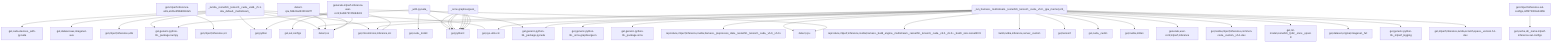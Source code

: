 graph TD
    app-mlperf-inference,d775cac873ee4231_(_nvidia,_resnet50,_tensorrt,_cuda,_valid,_r5.1-dev_default,_multistream_) --> detect,os
    app-mlperf-inference,d775cac873ee4231_(_nvidia,_resnet50,_tensorrt,_cuda,_valid,_r5.1-dev_default,_multistream_) --> get,sys-utils-cm
    app-mlperf-inference,d775cac873ee4231_(_nvidia,_resnet50,_tensorrt,_cuda,_valid,_r5.1-dev_default,_multistream_) --> get,python
    app-mlperf-inference,d775cac873ee4231_(_nvidia,_resnet50,_tensorrt,_cuda,_valid,_r5.1-dev_default,_multistream_) --> get,mlcommons,inference,src
    get-mlperf-inference-utils,e341e5f86d8342e5 --> get,mlperf,inference,src
    app-mlperf-inference,d775cac873ee4231_(_nvidia,_resnet50,_tensorrt,_cuda,_valid,_r5.1-dev_default,_multistream_) --> get,mlperf,inference,utils
    get-generic-python-lib,94b62a682bc44791_(_package.numpy_) --> get,python3
    app-mlperf-inference,d775cac873ee4231_(_nvidia,_resnet50,_tensorrt,_cuda,_valid,_r5.1-dev_default,_multistream_) --> get,generic-python-lib,_package.numpy
    app-mlperf-inference,d775cac873ee4231_(_nvidia,_resnet50,_tensorrt,_cuda,_valid,_r5.1-dev_default,_multistream_) --> get,dataset-aux,imagenet-aux
    get-cuda-devices,7a3ede4d3558427a_(_with-pycuda_) --> get,cuda,_toolkit
    get-cuda-devices,7a3ede4d3558427a_(_with-pycuda_) --> get,python3
    get-generic-python-lib,94b62a682bc44791_(_package.pycuda_) --> get,python3
    get-cuda-devices,7a3ede4d3558427a_(_with-pycuda_) --> get,generic-python-lib,_package.pycuda
    get-generic-python-lib,94b62a682bc44791_(_package.numpy_) --> get,python3
    get-cuda-devices,7a3ede4d3558427a_(_with-pycuda_) --> get,generic-python-lib,_package.numpy
    app-mlperf-inference,d775cac873ee4231_(_nvidia,_resnet50,_tensorrt,_cuda,_valid,_r5.1-dev_default,_multistream_) --> get,cuda-devices,_with-pycuda
    app-mlperf-inference-nvidia,bc3b17fb430f4732_(_run_harness,_multistream,_resnet50,_tensorrt,_cuda,_v5.0,_gpu_memory.24_) --> detect,os
    detect-cpu,586c8a43320142f7 --> detect,os
    app-mlperf-inference-nvidia,bc3b17fb430f4732_(_run_harness,_multistream,_resnet50,_tensorrt,_cuda,_v5.0,_gpu_memory.24_) --> detect,cpu
    app-mlperf-inference-nvidia,bc3b17fb430f4732_(_run_harness,_multistream,_resnet50,_tensorrt,_cuda,_v5.0,_gpu_memory.24_) --> get,sys-utils-cm
    app-mlperf-inference-nvidia,bc3b17fb430f4732_(_run_harness,_multistream,_resnet50,_tensorrt,_cuda,_v5.0,_gpu_memory.24_) --> get,mlperf,inference,nvidia,scratch,space,_version.5.1-dev
    get-generic-python-lib,94b62a682bc44791_(_mlperf_logging_) --> get,python3
    app-mlperf-inference-nvidia,bc3b17fb430f4732_(_run_harness,_multistream,_resnet50,_tensorrt,_cuda,_v5.0,_gpu_memory.24_) --> get,generic-python-lib,_mlperf_logging
    app-mlperf-inference-nvidia,bc3b17fb430f4732_(_run_harness,_multistream,_resnet50,_tensorrt,_cuda,_v5.0,_gpu_memory.24_) --> get,dataset,original,imagenet,_full
    app-mlperf-inference-nvidia,bc3b17fb430f4732_(_run_harness,_multistream,_resnet50,_tensorrt,_cuda,_v5.0,_gpu_memory.24_) --> get,ml-model,resnet50,_fp32,_onnx,_opset-8
    app-mlperf-inference-nvidia,bc3b17fb430f4732_(_run_harness,_multistream,_resnet50,_tensorrt,_cuda,_v5.0,_gpu_memory.24_) --> get,mlcommons,inference,src
    app-mlperf-inference-nvidia,bc3b17fb430f4732_(_run_harness,_multistream,_resnet50,_tensorrt,_cuda,_v5.0,_gpu_memory.24_) --> get,nvidia,mlperf,inference,common-code,_custom,_v5.1-dev
    generate-mlperf-inference-user-conf,3af4475745964b93 --> detect,os
    detect-cpu,586c8a43320142f7 --> detect,os
    generate-mlperf-inference-user-conf,3af4475745964b93 --> detect,cpu
    generate-mlperf-inference-user-conf,3af4475745964b93 --> get,python
    get-mlperf-inference-sut-configs,c2fbf72009e2445b --> get,cache,dir,_name.mlperf-inference-sut-configs
    generate-mlperf-inference-user-conf,3af4475745964b93 --> get,sut,configs
    generate-mlperf-inference-user-conf,3af4475745964b93 --> get,mlcommons,inference,src
    app-mlperf-inference-nvidia,bc3b17fb430f4732_(_run_harness,_multistream,_resnet50,_tensorrt,_cuda,_v5.0,_gpu_memory.24_) --> generate,user-conf,mlperf,inference
    get-generic-python-lib,94b62a682bc44791_(_package.pycuda_) --> get,python3
    app-mlperf-inference-nvidia,bc3b17fb430f4732_(_run_harness,_multistream,_resnet50,_tensorrt,_cuda,_v5.0,_gpu_memory.24_) --> get,generic-python-lib,_package.pycuda
    app-mlperf-inference-nvidia,bc3b17fb430f4732_(_run_harness,_multistream,_resnet50,_tensorrt,_cuda,_v5.0,_gpu_memory.24_) --> get,nvidia,mitten
    app-mlperf-inference-nvidia,bc3b17fb430f4732_(_run_harness,_multistream,_resnet50,_tensorrt,_cuda,_v5.0,_gpu_memory.24_) --> get,cuda,_cudnn
    app-mlperf-inference-nvidia,bc3b17fb430f4732_(_run_harness,_multistream,_resnet50,_tensorrt,_cuda,_v5.0,_gpu_memory.24_) --> get,tensorrt
    app-mlperf-inference-nvidia,bc3b17fb430f4732_(_run_harness,_multistream,_resnet50,_tensorrt,_cuda,_v5.0,_gpu_memory.24_) --> build,nvidia,inference,server,_custom
    app-mlperf-inference-nvidia,bc3b17fb430f4732_(_run_harness,_multistream,_resnet50,_tensorrt,_cuda,_v5.0,_gpu_memory.24_) --> reproduce,mlperf,inference,nvidia,harness,_build_engine,_multistream,_resnet50,_tensorrt,_cuda,_v5.0,_v5.0+,_batch_size.resnet50:8
    app-mlperf-inference-nvidia,bc3b17fb430f4732_(_run_harness,_multistream,_resnet50,_tensorrt,_cuda,_v5.0,_gpu_memory.24_) --> reproduce,mlperf,inference,nvidia,harness,_preprocess_data,_resnet50,_tensorrt,_cuda,_v5.0,_v5.0+
    get-generic-python-lib,94b62a682bc44791_(_package.onnx_) --> get,python3
    app-mlperf-inference-nvidia,bc3b17fb430f4732_(_run_harness,_multistream,_resnet50,_tensorrt,_cuda,_v5.0,_gpu_memory.24_) --> get,generic-python-lib,_package.onnx
    get-generic-python-lib,94b62a682bc44791_(_onnx-graphsurgeon_) --> get,python3
    app-mlperf-inference-nvidia,bc3b17fb430f4732_(_run_harness,_multistream,_resnet50,_tensorrt,_cuda,_v5.0,_gpu_memory.24_) --> get,generic-python-lib,_onnx-graphsurgeon
